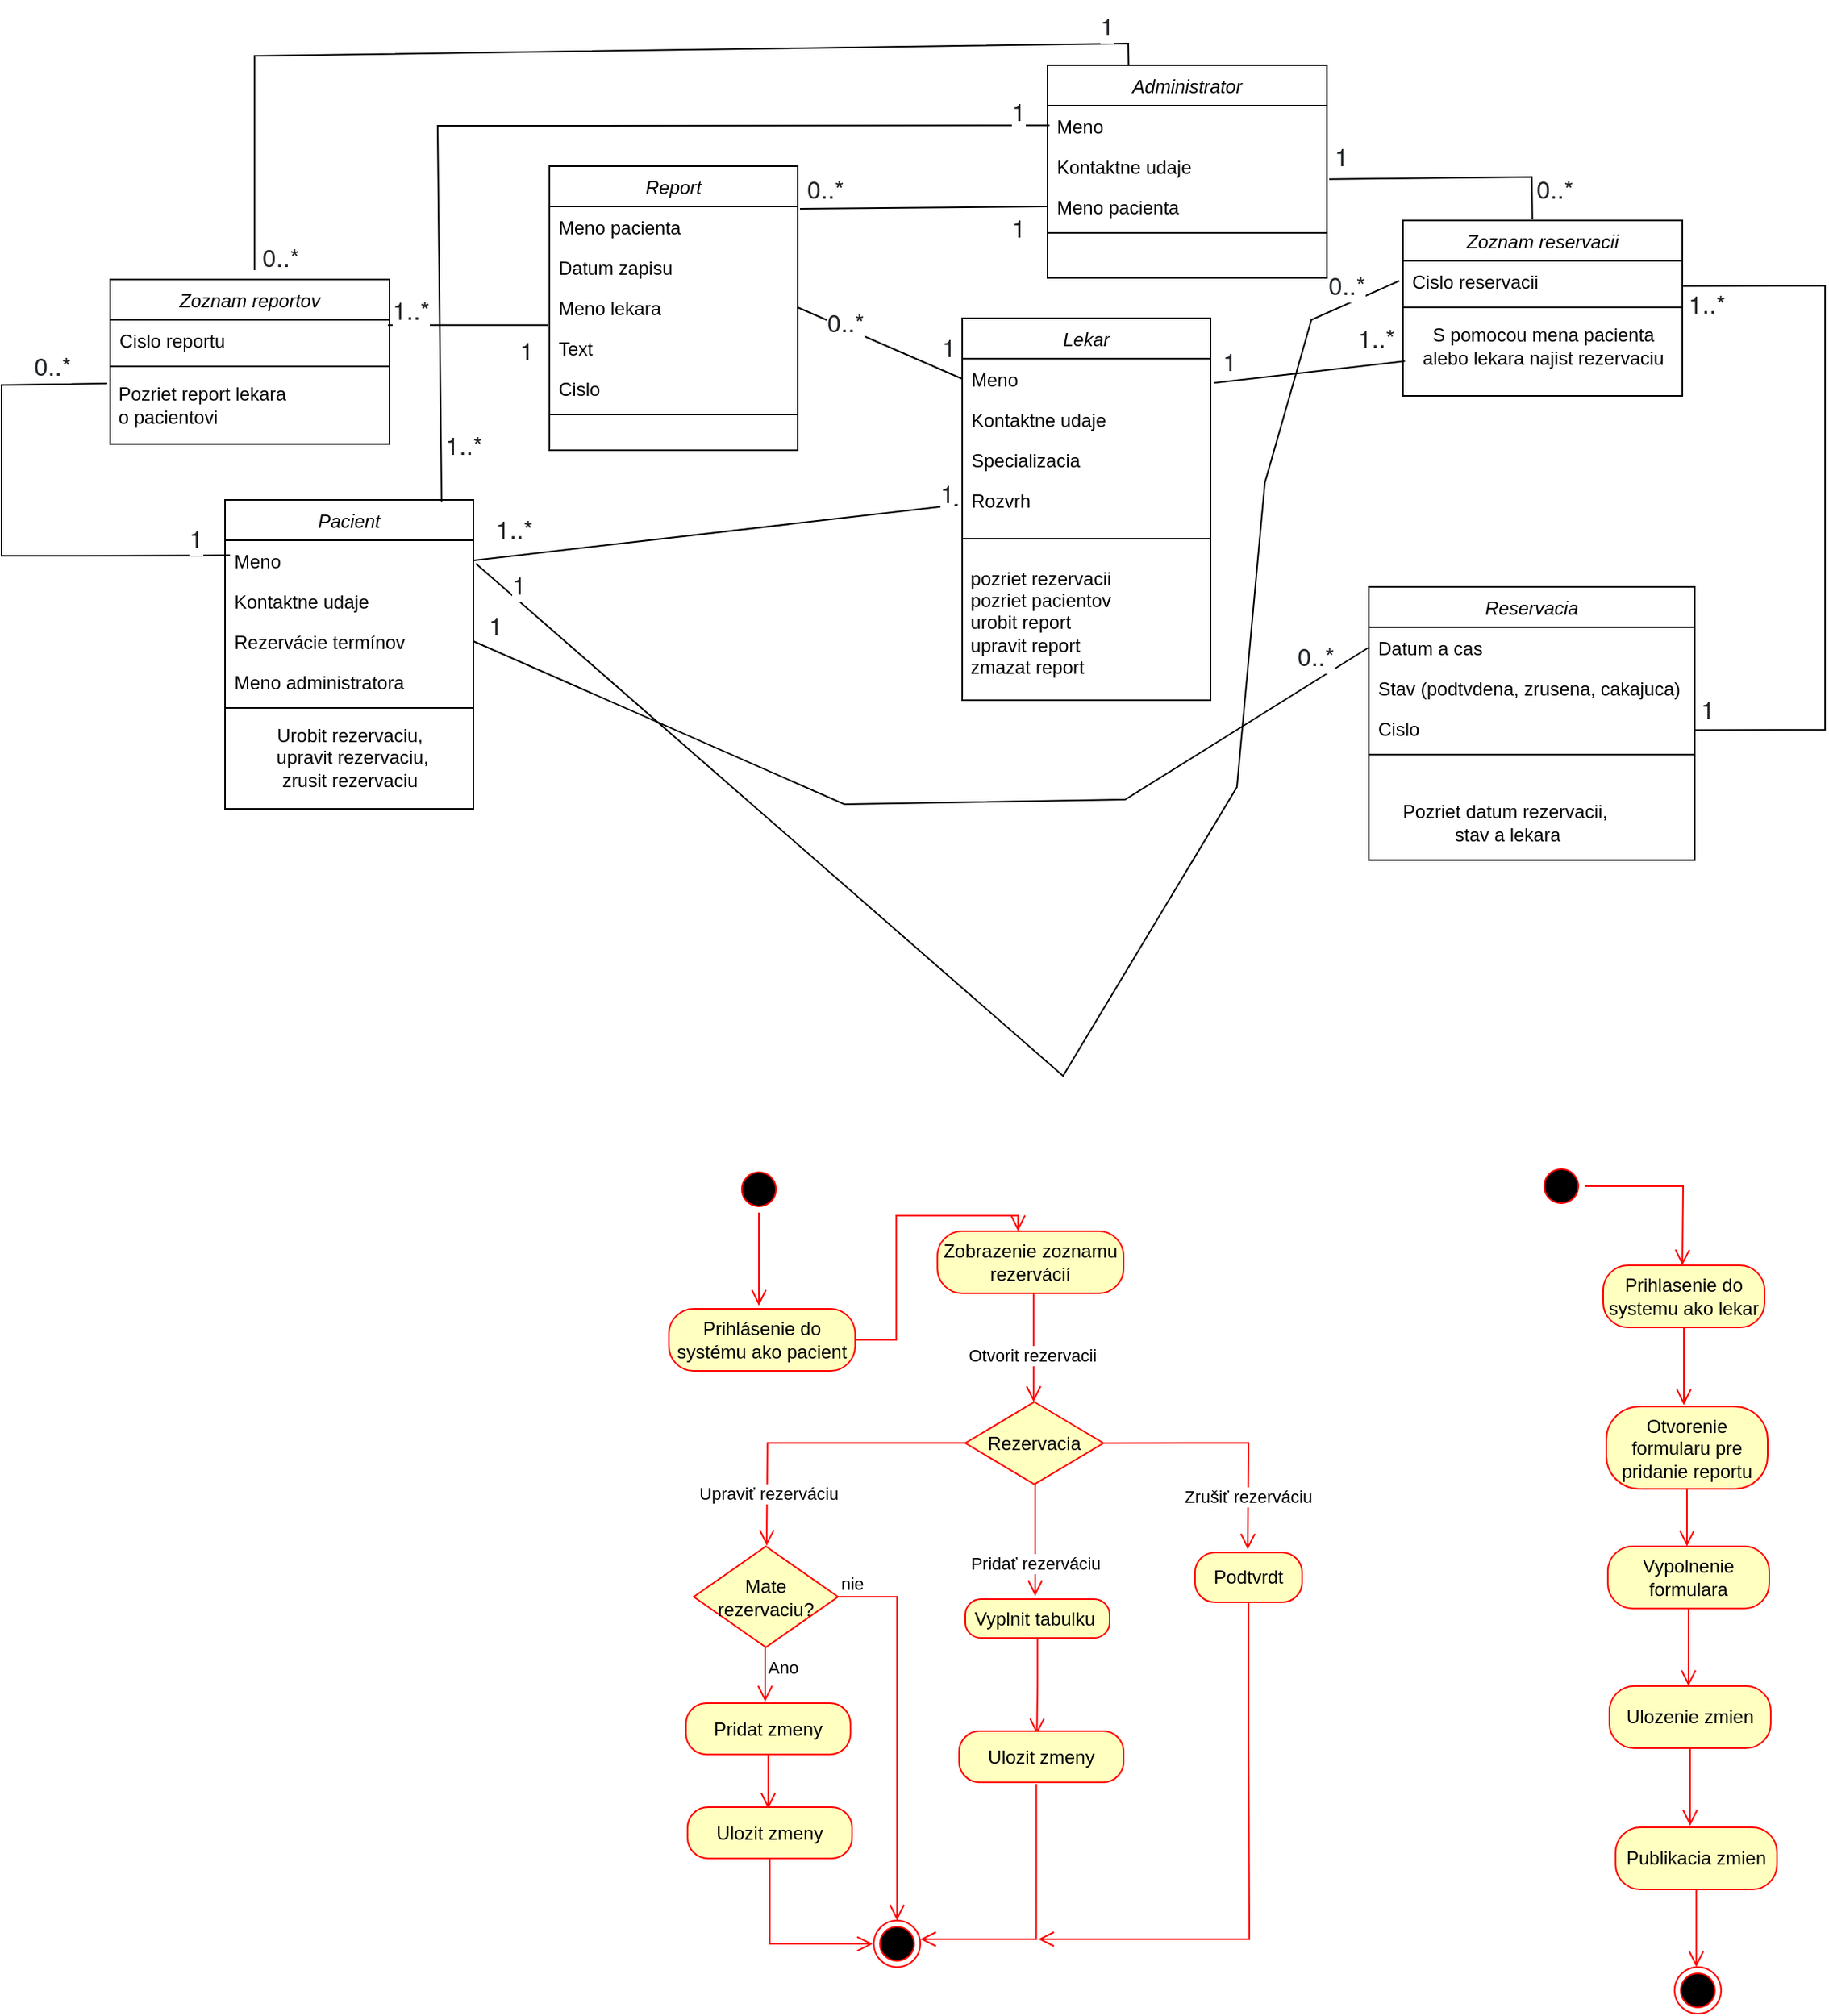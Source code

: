 <mxfile version="26.1.0">
  <diagram id="C5RBs43oDa-KdzZeNtuy" name="Page-1">
    <mxGraphModel dx="1524" dy="1364" grid="0" gridSize="10" guides="0" tooltips="1" connect="0" arrows="0" fold="1" page="0" pageScale="1" pageWidth="827" pageHeight="1169" math="0" shadow="0">
      <root>
        <mxCell id="WIyWlLk6GJQsqaUBKTNV-0" />
        <mxCell id="WIyWlLk6GJQsqaUBKTNV-1" parent="WIyWlLk6GJQsqaUBKTNV-0" />
        <mxCell id="SIPUVN5U4NCSUaF6MyJB-0" value="Pacient" style="swimlane;fontStyle=2;align=center;verticalAlign=top;childLayout=stackLayout;horizontal=1;startSize=26;horizontalStack=0;resizeParent=1;resizeLast=0;collapsible=1;marginBottom=0;rounded=0;shadow=0;strokeWidth=1;" parent="WIyWlLk6GJQsqaUBKTNV-1" vertex="1">
          <mxGeometry x="90" y="-200" width="160" height="199" as="geometry">
            <mxRectangle x="230" y="140" width="160" height="26" as="alternateBounds" />
          </mxGeometry>
        </mxCell>
        <mxCell id="SIPUVN5U4NCSUaF6MyJB-1" value="Meno" style="text;align=left;verticalAlign=top;spacingLeft=4;spacingRight=4;overflow=hidden;rotatable=0;points=[[0,0.5],[1,0.5]];portConstraint=eastwest;" parent="SIPUVN5U4NCSUaF6MyJB-0" vertex="1">
          <mxGeometry y="26" width="160" height="26" as="geometry" />
        </mxCell>
        <mxCell id="SIPUVN5U4NCSUaF6MyJB-2" value="Kontaktne udaje" style="text;align=left;verticalAlign=top;spacingLeft=4;spacingRight=4;overflow=hidden;rotatable=0;points=[[0,0.5],[1,0.5]];portConstraint=eastwest;rounded=0;shadow=0;html=0;" parent="SIPUVN5U4NCSUaF6MyJB-0" vertex="1">
          <mxGeometry y="52" width="160" height="26" as="geometry" />
        </mxCell>
        <mxCell id="SIPUVN5U4NCSUaF6MyJB-3" value="Rezervácie termínov" style="text;align=left;verticalAlign=top;spacingLeft=4;spacingRight=4;overflow=hidden;rotatable=0;points=[[0,0.5],[1,0.5]];portConstraint=eastwest;rounded=0;shadow=0;html=0;" parent="SIPUVN5U4NCSUaF6MyJB-0" vertex="1">
          <mxGeometry y="78" width="160" height="26" as="geometry" />
        </mxCell>
        <mxCell id="ebdDwNSdELi41IyHyQPE-24" value="Meno administratora" style="text;align=left;verticalAlign=top;spacingLeft=4;spacingRight=4;overflow=hidden;rotatable=0;points=[[0,0.5],[1,0.5]];portConstraint=eastwest;rounded=0;shadow=0;html=0;" vertex="1" parent="SIPUVN5U4NCSUaF6MyJB-0">
          <mxGeometry y="104" width="160" height="26" as="geometry" />
        </mxCell>
        <mxCell id="ebdDwNSdELi41IyHyQPE-96" value="" style="line;strokeWidth=1;fillColor=none;align=left;verticalAlign=middle;spacingTop=-1;spacingLeft=3;spacingRight=3;rotatable=0;labelPosition=right;points=[];portConstraint=eastwest;strokeColor=inherit;" vertex="1" parent="SIPUVN5U4NCSUaF6MyJB-0">
          <mxGeometry y="130" width="160" height="8" as="geometry" />
        </mxCell>
        <mxCell id="ebdDwNSdELi41IyHyQPE-103" value="Urobit rezervaciu,&lt;br&gt;&amp;nbsp;upravit rezervaciu, &lt;br&gt;zrusit rezervaciu" style="text;html=1;align=center;verticalAlign=middle;resizable=0;points=[];autosize=1;strokeColor=none;fillColor=none;" vertex="1" parent="SIPUVN5U4NCSUaF6MyJB-0">
          <mxGeometry y="138" width="160" height="55" as="geometry" />
        </mxCell>
        <mxCell id="SIPUVN5U4NCSUaF6MyJB-7" value="Lekar" style="swimlane;fontStyle=2;align=center;verticalAlign=top;childLayout=stackLayout;horizontal=1;startSize=26;horizontalStack=0;resizeParent=1;resizeLast=0;collapsible=1;marginBottom=0;rounded=0;shadow=0;strokeWidth=1;" parent="WIyWlLk6GJQsqaUBKTNV-1" vertex="1">
          <mxGeometry x="565" y="-317" width="160" height="246" as="geometry">
            <mxRectangle x="580" y="-100" width="160" height="26" as="alternateBounds" />
          </mxGeometry>
        </mxCell>
        <mxCell id="SIPUVN5U4NCSUaF6MyJB-8" value="Meno" style="text;align=left;verticalAlign=top;spacingLeft=4;spacingRight=4;overflow=hidden;rotatable=0;points=[[0,0.5],[1,0.5]];portConstraint=eastwest;" parent="SIPUVN5U4NCSUaF6MyJB-7" vertex="1">
          <mxGeometry y="26" width="160" height="26" as="geometry" />
        </mxCell>
        <mxCell id="SIPUVN5U4NCSUaF6MyJB-9" value="Kontaktne udaje" style="text;align=left;verticalAlign=top;spacingLeft=4;spacingRight=4;overflow=hidden;rotatable=0;points=[[0,0.5],[1,0.5]];portConstraint=eastwest;rounded=0;shadow=0;html=0;" parent="SIPUVN5U4NCSUaF6MyJB-7" vertex="1">
          <mxGeometry y="52" width="160" height="26" as="geometry" />
        </mxCell>
        <mxCell id="SIPUVN5U4NCSUaF6MyJB-10" value="Specializacia" style="text;align=left;verticalAlign=top;spacingLeft=4;spacingRight=4;overflow=hidden;rotatable=0;points=[[0,0.5],[1,0.5]];portConstraint=eastwest;rounded=0;shadow=0;html=0;" parent="SIPUVN5U4NCSUaF6MyJB-7" vertex="1">
          <mxGeometry y="78" width="160" height="26" as="geometry" />
        </mxCell>
        <mxCell id="SIPUVN5U4NCSUaF6MyJB-11" value="Rozvrh&#xa;" style="text;align=left;verticalAlign=top;spacingLeft=4;spacingRight=4;overflow=hidden;rotatable=0;points=[[0,0.5],[1,0.5]];portConstraint=eastwest;rounded=0;shadow=0;html=0;" parent="SIPUVN5U4NCSUaF6MyJB-7" vertex="1">
          <mxGeometry y="104" width="160" height="26" as="geometry" />
        </mxCell>
        <mxCell id="ebdDwNSdELi41IyHyQPE-99" value="" style="line;strokeWidth=1;fillColor=none;align=left;verticalAlign=middle;spacingTop=-1;spacingLeft=3;spacingRight=3;rotatable=0;labelPosition=right;points=[];portConstraint=eastwest;strokeColor=inherit;" vertex="1" parent="SIPUVN5U4NCSUaF6MyJB-7">
          <mxGeometry y="130" width="160" height="24" as="geometry" />
        </mxCell>
        <mxCell id="ebdDwNSdELi41IyHyQPE-104" value="&amp;nbsp;pozriet rezervacii&amp;nbsp;&lt;div&gt;&amp;nbsp;pozriet pacientov&lt;br&gt;&amp;nbsp;urobit report&lt;br&gt;&amp;nbsp;upravit report&lt;br&gt;&amp;nbsp;zmazat report&lt;/div&gt;" style="text;html=1;align=left;verticalAlign=middle;resizable=0;points=[];autosize=1;strokeColor=none;fillColor=none;" vertex="1" parent="SIPUVN5U4NCSUaF6MyJB-7">
          <mxGeometry y="154" width="160" height="84" as="geometry" />
        </mxCell>
        <mxCell id="SIPUVN5U4NCSUaF6MyJB-14" value="Administrator" style="swimlane;fontStyle=2;align=center;verticalAlign=top;childLayout=stackLayout;horizontal=1;startSize=26;horizontalStack=0;resizeParent=1;resizeLast=0;collapsible=1;marginBottom=0;rounded=0;shadow=0;strokeWidth=1;" parent="WIyWlLk6GJQsqaUBKTNV-1" vertex="1">
          <mxGeometry x="620" y="-480" width="180" height="137" as="geometry">
            <mxRectangle x="230" y="140" width="160" height="26" as="alternateBounds" />
          </mxGeometry>
        </mxCell>
        <mxCell id="SIPUVN5U4NCSUaF6MyJB-15" value="Meno" style="text;align=left;verticalAlign=top;spacingLeft=4;spacingRight=4;overflow=hidden;rotatable=0;points=[[0,0.5],[1,0.5]];portConstraint=eastwest;" parent="SIPUVN5U4NCSUaF6MyJB-14" vertex="1">
          <mxGeometry y="26" width="180" height="26" as="geometry" />
        </mxCell>
        <mxCell id="SIPUVN5U4NCSUaF6MyJB-16" value="Kontaktne udaje" style="text;align=left;verticalAlign=top;spacingLeft=4;spacingRight=4;overflow=hidden;rotatable=0;points=[[0,0.5],[1,0.5]];portConstraint=eastwest;rounded=0;shadow=0;html=0;" parent="SIPUVN5U4NCSUaF6MyJB-14" vertex="1">
          <mxGeometry y="52" width="180" height="26" as="geometry" />
        </mxCell>
        <mxCell id="SIPUVN5U4NCSUaF6MyJB-17" value="Meno pacienta" style="text;align=left;verticalAlign=top;spacingLeft=4;spacingRight=4;overflow=hidden;rotatable=0;points=[[0,0.5],[1,0.5]];portConstraint=eastwest;rounded=0;shadow=0;html=0;" parent="SIPUVN5U4NCSUaF6MyJB-14" vertex="1">
          <mxGeometry y="78" width="180" height="26" as="geometry" />
        </mxCell>
        <mxCell id="ebdDwNSdELi41IyHyQPE-100" value="" style="line;strokeWidth=1;fillColor=none;align=left;verticalAlign=middle;spacingTop=-1;spacingLeft=3;spacingRight=3;rotatable=0;labelPosition=right;points=[];portConstraint=eastwest;strokeColor=inherit;" vertex="1" parent="SIPUVN5U4NCSUaF6MyJB-14">
          <mxGeometry y="104" width="180" height="8" as="geometry" />
        </mxCell>
        <mxCell id="SIPUVN5U4NCSUaF6MyJB-19" value="Reservacia" style="swimlane;fontStyle=2;align=center;verticalAlign=top;childLayout=stackLayout;horizontal=1;startSize=26;horizontalStack=0;resizeParent=1;resizeLast=0;collapsible=1;marginBottom=0;rounded=0;shadow=0;strokeWidth=1;" parent="WIyWlLk6GJQsqaUBKTNV-1" vertex="1">
          <mxGeometry x="827" y="-144" width="210" height="176" as="geometry">
            <mxRectangle x="230" y="140" width="160" height="26" as="alternateBounds" />
          </mxGeometry>
        </mxCell>
        <mxCell id="SIPUVN5U4NCSUaF6MyJB-22" value="Datum a cas" style="text;align=left;verticalAlign=top;spacingLeft=4;spacingRight=4;overflow=hidden;rotatable=0;points=[[0,0.5],[1,0.5]];portConstraint=eastwest;rounded=0;shadow=0;html=0;" parent="SIPUVN5U4NCSUaF6MyJB-19" vertex="1">
          <mxGeometry y="26" width="210" height="26" as="geometry" />
        </mxCell>
        <mxCell id="SIPUVN5U4NCSUaF6MyJB-23" value="Stav (podtvdena, zrusena, cakajuca)" style="text;align=left;verticalAlign=top;spacingLeft=4;spacingRight=4;overflow=hidden;rotatable=0;points=[[0,0.5],[1,0.5]];portConstraint=eastwest;rounded=0;shadow=0;html=0;" parent="SIPUVN5U4NCSUaF6MyJB-19" vertex="1">
          <mxGeometry y="52" width="210" height="26" as="geometry" />
        </mxCell>
        <mxCell id="ebdDwNSdELi41IyHyQPE-10" value="Cislo" style="text;align=left;verticalAlign=top;spacingLeft=4;spacingRight=4;overflow=hidden;rotatable=0;points=[[0,0.5],[1,0.5]];portConstraint=eastwest;rounded=0;shadow=0;html=0;" vertex="1" parent="SIPUVN5U4NCSUaF6MyJB-19">
          <mxGeometry y="78" width="210" height="26" as="geometry" />
        </mxCell>
        <mxCell id="ebdDwNSdELi41IyHyQPE-102" value="" style="line;strokeWidth=1;fillColor=none;align=left;verticalAlign=middle;spacingTop=-1;spacingLeft=3;spacingRight=3;rotatable=0;labelPosition=right;points=[];portConstraint=eastwest;strokeColor=inherit;" vertex="1" parent="SIPUVN5U4NCSUaF6MyJB-19">
          <mxGeometry y="104" width="210" height="8" as="geometry" />
        </mxCell>
        <mxCell id="SIPUVN5U4NCSUaF6MyJB-28" value="Report" style="swimlane;fontStyle=2;align=center;verticalAlign=top;childLayout=stackLayout;horizontal=1;startSize=26;horizontalStack=0;resizeParent=1;resizeLast=0;collapsible=1;marginBottom=0;rounded=0;shadow=0;strokeWidth=1;" parent="WIyWlLk6GJQsqaUBKTNV-1" vertex="1">
          <mxGeometry x="299" y="-415" width="160" height="183" as="geometry">
            <mxRectangle x="230" y="140" width="160" height="26" as="alternateBounds" />
          </mxGeometry>
        </mxCell>
        <mxCell id="SIPUVN5U4NCSUaF6MyJB-29" value="Meno pacienta" style="text;align=left;verticalAlign=top;spacingLeft=4;spacingRight=4;overflow=hidden;rotatable=0;points=[[0,0.5],[1,0.5]];portConstraint=eastwest;" parent="SIPUVN5U4NCSUaF6MyJB-28" vertex="1">
          <mxGeometry y="26" width="160" height="26" as="geometry" />
        </mxCell>
        <mxCell id="SIPUVN5U4NCSUaF6MyJB-30" value="Datum zapisu" style="text;align=left;verticalAlign=top;spacingLeft=4;spacingRight=4;overflow=hidden;rotatable=0;points=[[0,0.5],[1,0.5]];portConstraint=eastwest;rounded=0;shadow=0;html=0;" parent="SIPUVN5U4NCSUaF6MyJB-28" vertex="1">
          <mxGeometry y="52" width="160" height="26" as="geometry" />
        </mxCell>
        <mxCell id="SIPUVN5U4NCSUaF6MyJB-31" value="Meno lekara" style="text;align=left;verticalAlign=top;spacingLeft=4;spacingRight=4;overflow=hidden;rotatable=0;points=[[0,0.5],[1,0.5]];portConstraint=eastwest;rounded=0;shadow=0;html=0;" parent="SIPUVN5U4NCSUaF6MyJB-28" vertex="1">
          <mxGeometry y="78" width="160" height="26" as="geometry" />
        </mxCell>
        <mxCell id="SIPUVN5U4NCSUaF6MyJB-32" value="Text" style="text;align=left;verticalAlign=top;spacingLeft=4;spacingRight=4;overflow=hidden;rotatable=0;points=[[0,0.5],[1,0.5]];portConstraint=eastwest;rounded=0;shadow=0;html=0;" parent="SIPUVN5U4NCSUaF6MyJB-28" vertex="1">
          <mxGeometry y="104" width="160" height="26" as="geometry" />
        </mxCell>
        <mxCell id="ebdDwNSdELi41IyHyQPE-15" value="Cislo" style="text;align=left;verticalAlign=top;spacingLeft=4;spacingRight=4;overflow=hidden;rotatable=0;points=[[0,0.5],[1,0.5]];portConstraint=eastwest;rounded=0;shadow=0;html=0;" vertex="1" parent="SIPUVN5U4NCSUaF6MyJB-28">
          <mxGeometry y="130" width="160" height="26" as="geometry" />
        </mxCell>
        <mxCell id="ebdDwNSdELi41IyHyQPE-98" value="" style="line;strokeWidth=1;fillColor=none;align=left;verticalAlign=middle;spacingTop=-1;spacingLeft=3;spacingRight=3;rotatable=0;labelPosition=right;points=[];portConstraint=eastwest;strokeColor=inherit;" vertex="1" parent="SIPUVN5U4NCSUaF6MyJB-28">
          <mxGeometry y="156" width="160" height="8" as="geometry" />
        </mxCell>
        <mxCell id="SIPUVN5U4NCSUaF6MyJB-38" value="" style="endArrow=none;html=1;rounded=0;exitX=0;exitY=0.5;exitDx=0;exitDy=0;entryX=1;entryY=0.5;entryDx=0;entryDy=0;" parent="WIyWlLk6GJQsqaUBKTNV-1" source="SIPUVN5U4NCSUaF6MyJB-8" target="SIPUVN5U4NCSUaF6MyJB-31" edge="1">
          <mxGeometry width="50" height="50" relative="1" as="geometry">
            <mxPoint x="690" y="-80" as="sourcePoint" />
            <mxPoint x="740" y="-130" as="targetPoint" />
          </mxGeometry>
        </mxCell>
        <mxCell id="SIPUVN5U4NCSUaF6MyJB-40" value="" style="endArrow=none;html=1;rounded=0;entryX=1.008;entryY=0.823;entryDx=0;entryDy=0;exitX=0.463;exitY=-0.008;exitDx=0;exitDy=0;exitPerimeter=0;entryPerimeter=0;" parent="WIyWlLk6GJQsqaUBKTNV-1" source="ebdDwNSdELi41IyHyQPE-6" target="SIPUVN5U4NCSUaF6MyJB-16" edge="1">
          <mxGeometry width="50" height="50" relative="1" as="geometry">
            <mxPoint x="927" y="-381" as="sourcePoint" />
            <mxPoint x="740" y="-130" as="targetPoint" />
            <Array as="points">
              <mxPoint x="932" y="-408" />
              <mxPoint x="837" y="-407" />
            </Array>
          </mxGeometry>
        </mxCell>
        <mxCell id="SIPUVN5U4NCSUaF6MyJB-45" value="" style="endArrow=none;html=1;rounded=0;exitX=-0.018;exitY=0.621;exitDx=0;exitDy=0;entryX=1;entryY=0.5;entryDx=0;entryDy=0;exitPerimeter=0;" parent="WIyWlLk6GJQsqaUBKTNV-1" source="SIPUVN5U4NCSUaF6MyJB-11" target="SIPUVN5U4NCSUaF6MyJB-1" edge="1">
          <mxGeometry width="50" height="50" relative="1" as="geometry">
            <mxPoint x="570" y="-172" as="sourcePoint" />
            <mxPoint x="670" y="-40" as="targetPoint" />
          </mxGeometry>
        </mxCell>
        <mxCell id="SIPUVN5U4NCSUaF6MyJB-48" value="" style="endArrow=none;html=1;rounded=0;exitX=1;exitY=0.5;exitDx=0;exitDy=0;entryX=0;entryY=0.5;entryDx=0;entryDy=0;" parent="WIyWlLk6GJQsqaUBKTNV-1" source="SIPUVN5U4NCSUaF6MyJB-3" target="SIPUVN5U4NCSUaF6MyJB-22" edge="1">
          <mxGeometry width="50" height="50" relative="1" as="geometry">
            <mxPoint x="620" y="-10" as="sourcePoint" />
            <mxPoint x="670" y="-60" as="targetPoint" />
            <Array as="points">
              <mxPoint x="489" y="-4" />
              <mxPoint x="670" y="-7" />
            </Array>
          </mxGeometry>
        </mxCell>
        <mxCell id="SIPUVN5U4NCSUaF6MyJB-50" value="" style="endArrow=none;html=1;rounded=0;entryX=0;entryY=0.5;entryDx=0;entryDy=0;exitX=1.009;exitY=0.056;exitDx=0;exitDy=0;exitPerimeter=0;" parent="WIyWlLk6GJQsqaUBKTNV-1" source="SIPUVN5U4NCSUaF6MyJB-29" target="SIPUVN5U4NCSUaF6MyJB-17" edge="1">
          <mxGeometry width="50" height="50" relative="1" as="geometry">
            <mxPoint x="730" y="-260" as="sourcePoint" />
            <mxPoint x="780" y="-310" as="targetPoint" />
          </mxGeometry>
        </mxCell>
        <mxCell id="SIPUVN5U4NCSUaF6MyJB-52" value="&lt;span style=&quot;color: rgb(33, 37, 41); font-family: &amp;quot;Fira Sans&amp;quot;, &amp;quot;Helvetica Neue&amp;quot;, Helvetica, Arial, sans-serif; font-size: 16px; font-style: normal; font-variant-ligatures: normal; font-variant-caps: normal; font-weight: 400; letter-spacing: normal; orphans: 2; text-align: -webkit-left; text-indent: 0px; text-transform: none; widows: 2; word-spacing: 0px; -webkit-text-stroke-width: 0px; white-space: normal; background-color: rgb(255, 255, 255); text-decoration-thickness: initial; text-decoration-style: initial; text-decoration-color: initial; display: inline !important; float: none;&quot;&gt;1&lt;/span&gt;" style="text;whiteSpace=wrap;html=1;" parent="WIyWlLk6GJQsqaUBKTNV-1" vertex="1">
          <mxGeometry x="550" y="-315" width="40" height="40" as="geometry" />
        </mxCell>
        <mxCell id="SIPUVN5U4NCSUaF6MyJB-54" value="&lt;span style=&quot;color: rgb(33, 37, 41); font-family: &amp;quot;Fira Sans&amp;quot;, &amp;quot;Helvetica Neue&amp;quot;, Helvetica, Arial, sans-serif; font-size: 16px; font-style: normal; font-variant-ligatures: normal; font-variant-caps: normal; font-weight: 400; letter-spacing: normal; orphans: 2; text-align: -webkit-left; text-indent: 0px; text-transform: none; widows: 2; word-spacing: 0px; -webkit-text-stroke-width: 0px; white-space: normal; background-color: rgb(255, 255, 255); text-decoration-thickness: initial; text-decoration-style: initial; text-decoration-color: initial; float: none; display: inline !important;&quot;&gt;0..*&lt;/span&gt;" style="text;whiteSpace=wrap;html=1;" parent="WIyWlLk6GJQsqaUBKTNV-1" vertex="1">
          <mxGeometry x="476" y="-331" width="40" height="40" as="geometry" />
        </mxCell>
        <mxCell id="SIPUVN5U4NCSUaF6MyJB-55" value="&lt;span style=&quot;color: rgb(33, 37, 41); font-family: &amp;quot;Fira Sans&amp;quot;, &amp;quot;Helvetica Neue&amp;quot;, Helvetica, Arial, sans-serif; font-size: 16px; font-style: normal; font-variant-ligatures: normal; font-variant-caps: normal; font-weight: 400; letter-spacing: normal; orphans: 2; text-align: -webkit-left; text-indent: 0px; text-transform: none; widows: 2; word-spacing: 0px; -webkit-text-stroke-width: 0px; white-space: normal; background-color: rgb(255, 255, 255); text-decoration-thickness: initial; text-decoration-style: initial; text-decoration-color: initial; float: none; display: inline !important;&quot;&gt;1&lt;/span&gt;" style="text;whiteSpace=wrap;html=1;" parent="WIyWlLk6GJQsqaUBKTNV-1" vertex="1">
          <mxGeometry x="803" y="-438" width="14" height="28" as="geometry" />
        </mxCell>
        <mxCell id="SIPUVN5U4NCSUaF6MyJB-57" value="&lt;span style=&quot;color: rgb(33, 37, 41); font-family: &amp;quot;Fira Sans&amp;quot;, &amp;quot;Helvetica Neue&amp;quot;, Helvetica, Arial, sans-serif; font-size: 16px; font-style: normal; font-variant-ligatures: normal; font-variant-caps: normal; font-weight: 400; letter-spacing: normal; orphans: 2; text-align: -webkit-left; text-indent: 0px; text-transform: none; widows: 2; word-spacing: 0px; -webkit-text-stroke-width: 0px; white-space: normal; background-color: rgb(255, 255, 255); text-decoration-thickness: initial; text-decoration-style: initial; text-decoration-color: initial; display: inline !important; float: none;&quot;&gt;1&lt;/span&gt;" style="text;whiteSpace=wrap;html=1;" parent="WIyWlLk6GJQsqaUBKTNV-1" vertex="1">
          <mxGeometry x="549" y="-221" width="40" height="40" as="geometry" />
        </mxCell>
        <mxCell id="SIPUVN5U4NCSUaF6MyJB-58" value="&lt;span style=&quot;color: rgb(33, 37, 41); font-family: &amp;quot;Fira Sans&amp;quot;, &amp;quot;Helvetica Neue&amp;quot;, Helvetica, Arial, sans-serif; font-size: 16px; text-align: -webkit-left; text-wrap: wrap;&quot;&gt;1..*&lt;/span&gt;" style="text;html=1;align=center;verticalAlign=middle;resizable=0;points=[];autosize=1;strokeColor=none;fillColor=none;" parent="WIyWlLk6GJQsqaUBKTNV-1" vertex="1">
          <mxGeometry x="255" y="-198" width="42" height="31" as="geometry" />
        </mxCell>
        <mxCell id="SIPUVN5U4NCSUaF6MyJB-59" value="&lt;span style=&quot;color: rgb(33, 37, 41); font-family: &amp;quot;Fira Sans&amp;quot;, &amp;quot;Helvetica Neue&amp;quot;, Helvetica, Arial, sans-serif; font-size: 16px; font-style: normal; font-variant-ligatures: normal; font-variant-caps: normal; font-weight: 400; letter-spacing: normal; orphans: 2; text-align: -webkit-left; text-indent: 0px; text-transform: none; widows: 2; word-spacing: 0px; -webkit-text-stroke-width: 0px; white-space: normal; background-color: rgb(255, 255, 255); text-decoration-thickness: initial; text-decoration-style: initial; text-decoration-color: initial; float: none; display: inline !important;&quot;&gt;1&lt;/span&gt;" style="text;whiteSpace=wrap;html=1;" parent="WIyWlLk6GJQsqaUBKTNV-1" vertex="1">
          <mxGeometry x="595" y="-392" width="60" height="40" as="geometry" />
        </mxCell>
        <mxCell id="SIPUVN5U4NCSUaF6MyJB-61" value="&lt;span style=&quot;color: rgb(33, 37, 41); font-family: &amp;quot;Fira Sans&amp;quot;, &amp;quot;Helvetica Neue&amp;quot;, Helvetica, Arial, sans-serif; font-size: 16px; font-style: normal; font-variant-ligatures: normal; font-variant-caps: normal; font-weight: 400; letter-spacing: normal; orphans: 2; text-align: -webkit-left; text-indent: 0px; text-transform: none; widows: 2; word-spacing: 0px; -webkit-text-stroke-width: 0px; white-space: normal; background-color: rgb(255, 255, 255); text-decoration-thickness: initial; text-decoration-style: initial; text-decoration-color: initial; float: none; display: inline !important;&quot;&gt;0..*&lt;/span&gt;" style="text;whiteSpace=wrap;html=1;" parent="WIyWlLk6GJQsqaUBKTNV-1" vertex="1">
          <mxGeometry x="463" y="-417" width="40" height="40" as="geometry" />
        </mxCell>
        <mxCell id="SIPUVN5U4NCSUaF6MyJB-63" value="&lt;span style=&quot;color: rgb(33, 37, 41); font-family: &amp;quot;Fira Sans&amp;quot;, &amp;quot;Helvetica Neue&amp;quot;, Helvetica, Arial, sans-serif; font-size: 16px; font-style: normal; font-variant-ligatures: normal; font-variant-caps: normal; font-weight: 400; letter-spacing: normal; orphans: 2; text-align: -webkit-left; text-indent: 0px; text-transform: none; widows: 2; word-spacing: 0px; -webkit-text-stroke-width: 0px; white-space: normal; background-color: rgb(255, 255, 255); text-decoration-thickness: initial; text-decoration-style: initial; text-decoration-color: initial; display: inline !important; float: none;&quot;&gt;1&lt;/span&gt;" style="text;whiteSpace=wrap;html=1;" parent="WIyWlLk6GJQsqaUBKTNV-1" vertex="1">
          <mxGeometry x="1039" y="-82" width="40" height="40" as="geometry" />
        </mxCell>
        <mxCell id="SIPUVN5U4NCSUaF6MyJB-64" value="&lt;span style=&quot;color: rgb(33, 37, 41); font-family: &amp;quot;Fira Sans&amp;quot;, &amp;quot;Helvetica Neue&amp;quot;, Helvetica, Arial, sans-serif; font-size: 16px; font-style: normal; font-variant-ligatures: normal; font-variant-caps: normal; font-weight: 400; letter-spacing: normal; orphans: 2; text-align: -webkit-left; text-indent: 0px; text-transform: none; widows: 2; word-spacing: 0px; -webkit-text-stroke-width: 0px; white-space: normal; background-color: rgb(255, 255, 255); text-decoration-thickness: initial; text-decoration-style: initial; text-decoration-color: initial; float: none; display: inline !important;&quot;&gt;1..*&lt;/span&gt;" style="text;whiteSpace=wrap;html=1;" parent="WIyWlLk6GJQsqaUBKTNV-1" vertex="1">
          <mxGeometry x="1031" y="-343" width="40" height="40" as="geometry" />
        </mxCell>
        <mxCell id="SIPUVN5U4NCSUaF6MyJB-65" value="&lt;span style=&quot;color: rgb(33, 37, 41); font-family: &amp;quot;Fira Sans&amp;quot;, &amp;quot;Helvetica Neue&amp;quot;, Helvetica, Arial, sans-serif; font-size: 16px; font-style: normal; font-variant-ligatures: normal; font-variant-caps: normal; font-weight: 400; letter-spacing: normal; orphans: 2; text-align: -webkit-left; text-indent: 0px; text-transform: none; widows: 2; word-spacing: 0px; -webkit-text-stroke-width: 0px; white-space: normal; background-color: rgb(255, 255, 255); text-decoration-thickness: initial; text-decoration-style: initial; text-decoration-color: initial; float: none; display: inline !important;&quot;&gt;1&lt;/span&gt;" style="text;whiteSpace=wrap;html=1;" parent="WIyWlLk6GJQsqaUBKTNV-1" vertex="1">
          <mxGeometry x="258" y="-136" width="40" height="40" as="geometry" />
        </mxCell>
        <mxCell id="SIPUVN5U4NCSUaF6MyJB-69" value="&lt;span style=&quot;color: rgb(33, 37, 41); font-family: &amp;quot;Fira Sans&amp;quot;, &amp;quot;Helvetica Neue&amp;quot;, Helvetica, Arial, sans-serif; font-size: 16px; font-style: normal; font-variant-ligatures: normal; font-variant-caps: normal; font-weight: 400; letter-spacing: normal; orphans: 2; text-align: -webkit-left; text-indent: 0px; text-transform: none; widows: 2; word-spacing: 0px; -webkit-text-stroke-width: 0px; white-space: normal; background-color: rgb(255, 255, 255); text-decoration-thickness: initial; text-decoration-style: initial; text-decoration-color: initial; float: none; display: inline !important;&quot;&gt;0..*&lt;/span&gt;" style="text;whiteSpace=wrap;html=1;" parent="WIyWlLk6GJQsqaUBKTNV-1" vertex="1">
          <mxGeometry x="779" y="-116" width="40" height="40" as="geometry" />
        </mxCell>
        <mxCell id="ebdDwNSdELi41IyHyQPE-0" value="" style="ellipse;html=1;shape=startState;fillColor=#000000;strokeColor=#ff0000;" vertex="1" parent="WIyWlLk6GJQsqaUBKTNV-1">
          <mxGeometry x="419" y="229" width="30" height="30" as="geometry" />
        </mxCell>
        <mxCell id="ebdDwNSdELi41IyHyQPE-1" value="" style="edgeStyle=orthogonalEdgeStyle;html=1;verticalAlign=bottom;endArrow=open;endSize=8;strokeColor=#ff0000;rounded=0;" edge="1" source="ebdDwNSdELi41IyHyQPE-0" parent="WIyWlLk6GJQsqaUBKTNV-1">
          <mxGeometry relative="1" as="geometry">
            <mxPoint x="434" y="319" as="targetPoint" />
          </mxGeometry>
        </mxCell>
        <mxCell id="ebdDwNSdELi41IyHyQPE-2" value="Prihlásenie do systému ako pacient" style="rounded=1;whiteSpace=wrap;html=1;arcSize=40;fontColor=#000000;fillColor=#ffffc0;strokeColor=#ff0000;" vertex="1" parent="WIyWlLk6GJQsqaUBKTNV-1">
          <mxGeometry x="376" y="321" width="120" height="40" as="geometry" />
        </mxCell>
        <mxCell id="ebdDwNSdELi41IyHyQPE-3" value="" style="edgeStyle=orthogonalEdgeStyle;html=1;verticalAlign=bottom;endArrow=open;endSize=8;strokeColor=#ff0000;rounded=0;entryX=0.433;entryY=0;entryDx=0;entryDy=0;entryPerimeter=0;" edge="1" source="ebdDwNSdELi41IyHyQPE-2" parent="WIyWlLk6GJQsqaUBKTNV-1" target="ebdDwNSdELi41IyHyQPE-62">
          <mxGeometry relative="1" as="geometry">
            <mxPoint x="343" y="225" as="targetPoint" />
          </mxGeometry>
        </mxCell>
        <mxCell id="ebdDwNSdELi41IyHyQPE-6" value="Zoznam reservacii" style="swimlane;fontStyle=2;align=center;verticalAlign=top;childLayout=stackLayout;horizontal=1;startSize=26;horizontalStack=0;resizeParent=1;resizeLast=0;collapsible=1;marginBottom=0;rounded=0;shadow=0;strokeWidth=1;" vertex="1" parent="WIyWlLk6GJQsqaUBKTNV-1">
          <mxGeometry x="849" y="-380" width="180" height="113" as="geometry">
            <mxRectangle x="230" y="140" width="160" height="26" as="alternateBounds" />
          </mxGeometry>
        </mxCell>
        <mxCell id="ebdDwNSdELi41IyHyQPE-8" value="Cislo reservacii" style="text;align=left;verticalAlign=top;spacingLeft=4;spacingRight=4;overflow=hidden;rotatable=0;points=[[0,0.5],[1,0.5]];portConstraint=eastwest;rounded=0;shadow=0;html=0;" vertex="1" parent="ebdDwNSdELi41IyHyQPE-6">
          <mxGeometry y="26" width="180" height="26" as="geometry" />
        </mxCell>
        <mxCell id="ebdDwNSdELi41IyHyQPE-101" value="" style="line;strokeWidth=1;fillColor=none;align=left;verticalAlign=middle;spacingTop=-1;spacingLeft=3;spacingRight=3;rotatable=0;labelPosition=right;points=[];portConstraint=eastwest;strokeColor=inherit;" vertex="1" parent="ebdDwNSdELi41IyHyQPE-6">
          <mxGeometry y="52" width="180" height="8" as="geometry" />
        </mxCell>
        <mxCell id="ebdDwNSdELi41IyHyQPE-106" value="S pomocou mena pacienta &lt;br&gt;alebo lekara najist rezervaciu" style="text;html=1;align=center;verticalAlign=middle;resizable=0;points=[];autosize=1;strokeColor=none;fillColor=none;" vertex="1" parent="ebdDwNSdELi41IyHyQPE-6">
          <mxGeometry y="60" width="180" height="41" as="geometry" />
        </mxCell>
        <mxCell id="ebdDwNSdELi41IyHyQPE-11" value="" style="endArrow=none;html=1;rounded=0;entryX=1.003;entryY=0.623;entryDx=0;entryDy=0;exitX=1.002;exitY=0.546;exitDx=0;exitDy=0;exitPerimeter=0;entryPerimeter=0;" edge="1" parent="WIyWlLk6GJQsqaUBKTNV-1" source="ebdDwNSdELi41IyHyQPE-10" target="ebdDwNSdELi41IyHyQPE-8">
          <mxGeometry width="50" height="50" relative="1" as="geometry">
            <mxPoint x="950" y="-418" as="sourcePoint" />
            <mxPoint x="810" y="-379" as="targetPoint" />
            <Array as="points">
              <mxPoint x="1121" y="-52" />
              <mxPoint x="1121" y="-338" />
            </Array>
          </mxGeometry>
        </mxCell>
        <mxCell id="ebdDwNSdELi41IyHyQPE-12" value="Zoznam reportov" style="swimlane;fontStyle=2;align=center;verticalAlign=top;childLayout=stackLayout;horizontal=1;startSize=26;horizontalStack=0;resizeParent=1;resizeLast=0;collapsible=1;marginBottom=0;rounded=0;shadow=0;strokeWidth=1;" vertex="1" parent="WIyWlLk6GJQsqaUBKTNV-1">
          <mxGeometry x="16" y="-342" width="180" height="106" as="geometry">
            <mxRectangle x="230" y="140" width="160" height="26" as="alternateBounds" />
          </mxGeometry>
        </mxCell>
        <mxCell id="ebdDwNSdELi41IyHyQPE-14" value="Cislo reportu" style="text;align=left;verticalAlign=top;spacingLeft=4;spacingRight=4;overflow=hidden;rotatable=0;points=[[0,0.5],[1,0.5]];portConstraint=eastwest;rounded=0;shadow=0;html=0;" vertex="1" parent="ebdDwNSdELi41IyHyQPE-12">
          <mxGeometry y="26" width="180" height="26" as="geometry" />
        </mxCell>
        <mxCell id="ebdDwNSdELi41IyHyQPE-95" value="" style="line;strokeWidth=1;fillColor=none;align=left;verticalAlign=middle;spacingTop=-1;spacingLeft=3;spacingRight=3;rotatable=0;labelPosition=right;points=[];portConstraint=eastwest;strokeColor=inherit;" vertex="1" parent="ebdDwNSdELi41IyHyQPE-12">
          <mxGeometry y="52" width="180" height="8" as="geometry" />
        </mxCell>
        <mxCell id="ebdDwNSdELi41IyHyQPE-116" value="&amp;nbsp;Pozriet report lekara&lt;div&gt;&amp;nbsp;o pacientovi&lt;/div&gt;" style="text;html=1;align=left;verticalAlign=middle;resizable=0;points=[];autosize=1;strokeColor=none;fillColor=none;" vertex="1" parent="ebdDwNSdELi41IyHyQPE-12">
          <mxGeometry y="60" width="180" height="41" as="geometry" />
        </mxCell>
        <mxCell id="ebdDwNSdELi41IyHyQPE-16" value="" style="endArrow=none;html=1;rounded=0;entryX=0.994;entryY=0.131;entryDx=0;entryDy=0;exitX=-0.006;exitY=-0.062;exitDx=0;exitDy=0;entryPerimeter=0;exitPerimeter=0;" edge="1" parent="WIyWlLk6GJQsqaUBKTNV-1" source="SIPUVN5U4NCSUaF6MyJB-32" target="ebdDwNSdELi41IyHyQPE-14">
          <mxGeometry width="50" height="50" relative="1" as="geometry">
            <mxPoint x="317" y="-319" as="sourcePoint" />
            <mxPoint x="260" y="-73" as="targetPoint" />
          </mxGeometry>
        </mxCell>
        <mxCell id="ebdDwNSdELi41IyHyQPE-17" value="" style="endArrow=none;html=1;rounded=0;entryX=0.29;entryY=0.001;entryDx=0;entryDy=0;entryPerimeter=0;" edge="1" parent="WIyWlLk6GJQsqaUBKTNV-1" target="SIPUVN5U4NCSUaF6MyJB-14">
          <mxGeometry width="50" height="50" relative="1" as="geometry">
            <mxPoint x="109" y="-348" as="sourcePoint" />
            <mxPoint x="677" y="-493" as="targetPoint" />
            <Array as="points">
              <mxPoint x="109" y="-486" />
              <mxPoint x="672" y="-494" />
            </Array>
          </mxGeometry>
        </mxCell>
        <mxCell id="ebdDwNSdELi41IyHyQPE-18" value="&lt;span style=&quot;color: rgb(33, 37, 41); font-family: &amp;quot;Fira Sans&amp;quot;, &amp;quot;Helvetica Neue&amp;quot;, Helvetica, Arial, sans-serif; font-size: 16px; font-style: normal; font-variant-ligatures: normal; font-variant-caps: normal; font-weight: 400; letter-spacing: normal; orphans: 2; text-align: -webkit-left; text-indent: 0px; text-transform: none; widows: 2; word-spacing: 0px; -webkit-text-stroke-width: 0px; white-space: normal; background-color: rgb(255, 255, 255); text-decoration-thickness: initial; text-decoration-style: initial; text-decoration-color: initial; float: none; display: inline !important;&quot;&gt;1&lt;/span&gt;" style="text;whiteSpace=wrap;html=1;" vertex="1" parent="WIyWlLk6GJQsqaUBKTNV-1">
          <mxGeometry x="652" y="-522" width="18" height="32" as="geometry" />
        </mxCell>
        <mxCell id="ebdDwNSdELi41IyHyQPE-19" value="&lt;span style=&quot;color: rgb(33, 37, 41); font-family: &amp;quot;Fira Sans&amp;quot;, &amp;quot;Helvetica Neue&amp;quot;, Helvetica, Arial, sans-serif; font-size: 16px; font-style: normal; font-variant-ligatures: normal; font-variant-caps: normal; font-weight: 400; letter-spacing: normal; orphans: 2; text-align: -webkit-left; text-indent: 0px; text-transform: none; widows: 2; word-spacing: 0px; -webkit-text-stroke-width: 0px; white-space: normal; background-color: rgb(255, 255, 255); text-decoration-thickness: initial; text-decoration-style: initial; text-decoration-color: initial; float: none; display: inline !important;&quot;&gt;1..*&lt;/span&gt;" style="text;whiteSpace=wrap;html=1;" vertex="1" parent="WIyWlLk6GJQsqaUBKTNV-1">
          <mxGeometry x="196" y="-339" width="40" height="40" as="geometry" />
        </mxCell>
        <mxCell id="ebdDwNSdELi41IyHyQPE-20" value="&lt;span style=&quot;color: rgb(33, 37, 41); font-family: &amp;quot;Fira Sans&amp;quot;, &amp;quot;Helvetica Neue&amp;quot;, Helvetica, Arial, sans-serif; font-size: 16px; font-style: normal; font-variant-ligatures: normal; font-variant-caps: normal; font-weight: 400; letter-spacing: normal; orphans: 2; text-align: -webkit-left; text-indent: 0px; text-transform: none; widows: 2; word-spacing: 0px; -webkit-text-stroke-width: 0px; white-space: normal; background-color: rgb(255, 255, 255); text-decoration-thickness: initial; text-decoration-style: initial; text-decoration-color: initial; display: inline !important; float: none;&quot;&gt;1&lt;/span&gt;" style="text;whiteSpace=wrap;html=1;" vertex="1" parent="WIyWlLk6GJQsqaUBKTNV-1">
          <mxGeometry x="278" y="-313" width="26" height="27" as="geometry" />
        </mxCell>
        <mxCell id="ebdDwNSdELi41IyHyQPE-23" value="&lt;span style=&quot;color: rgb(33, 37, 41); font-family: &amp;quot;Fira Sans&amp;quot;, &amp;quot;Helvetica Neue&amp;quot;, Helvetica, Arial, sans-serif; font-size: 16px; font-style: normal; font-variant-ligatures: normal; font-variant-caps: normal; font-weight: 400; letter-spacing: normal; orphans: 2; text-align: -webkit-left; text-indent: 0px; text-transform: none; widows: 2; word-spacing: 0px; -webkit-text-stroke-width: 0px; white-space: normal; background-color: rgb(255, 255, 255); text-decoration-thickness: initial; text-decoration-style: initial; text-decoration-color: initial; float: none; display: inline !important;&quot;&gt;0..*&lt;/span&gt;" style="text;whiteSpace=wrap;html=1;" vertex="1" parent="WIyWlLk6GJQsqaUBKTNV-1">
          <mxGeometry x="112" y="-373" width="30" height="34" as="geometry" />
        </mxCell>
        <mxCell id="ebdDwNSdELi41IyHyQPE-25" value="" style="endArrow=none;html=1;rounded=0;exitX=0.007;exitY=0.492;exitDx=0;exitDy=0;entryX=0.872;entryY=0.005;entryDx=0;entryDy=0;entryPerimeter=0;exitPerimeter=0;" edge="1" parent="WIyWlLk6GJQsqaUBKTNV-1" source="SIPUVN5U4NCSUaF6MyJB-15" target="SIPUVN5U4NCSUaF6MyJB-0">
          <mxGeometry width="50" height="50" relative="1" as="geometry">
            <mxPoint x="580" y="-266" as="sourcePoint" />
            <mxPoint x="477" y="-293" as="targetPoint" />
            <Array as="points">
              <mxPoint x="227" y="-441" />
            </Array>
          </mxGeometry>
        </mxCell>
        <mxCell id="ebdDwNSdELi41IyHyQPE-27" value="&lt;span style=&quot;color: rgb(33, 37, 41); font-family: &amp;quot;Fira Sans&amp;quot;, &amp;quot;Helvetica Neue&amp;quot;, Helvetica, Arial, sans-serif; font-size: 16px; font-style: normal; font-variant-ligatures: normal; font-variant-caps: normal; font-weight: 400; letter-spacing: normal; orphans: 2; text-align: -webkit-left; text-indent: 0px; text-transform: none; widows: 2; word-spacing: 0px; -webkit-text-stroke-width: 0px; white-space: normal; background-color: rgb(255, 255, 255); text-decoration-thickness: initial; text-decoration-style: initial; text-decoration-color: initial; display: inline !important; float: none;&quot;&gt;1&lt;/span&gt;" style="text;whiteSpace=wrap;html=1;" vertex="1" parent="WIyWlLk6GJQsqaUBKTNV-1">
          <mxGeometry x="595" y="-467" width="40" height="40" as="geometry" />
        </mxCell>
        <mxCell id="ebdDwNSdELi41IyHyQPE-28" value="&lt;span style=&quot;color: rgb(33, 37, 41); font-family: &amp;quot;Fira Sans&amp;quot;, &amp;quot;Helvetica Neue&amp;quot;, Helvetica, Arial, sans-serif; font-size: 16px; font-style: normal; font-variant-ligatures: normal; font-variant-caps: normal; font-weight: 400; letter-spacing: normal; orphans: 2; text-align: -webkit-left; text-indent: 0px; text-transform: none; widows: 2; word-spacing: 0px; -webkit-text-stroke-width: 0px; white-space: normal; background-color: rgb(255, 255, 255); text-decoration-thickness: initial; text-decoration-style: initial; text-decoration-color: initial; float: none; display: inline !important;&quot;&gt;1..*&lt;/span&gt;" style="text;whiteSpace=wrap;html=1;" vertex="1" parent="WIyWlLk6GJQsqaUBKTNV-1">
          <mxGeometry x="230" y="-252" width="40" height="40" as="geometry" />
        </mxCell>
        <mxCell id="ebdDwNSdELi41IyHyQPE-38" value="" style="edgeStyle=orthogonalEdgeStyle;html=1;verticalAlign=bottom;endArrow=open;endSize=8;strokeColor=#ff0000;rounded=0;" edge="1" parent="WIyWlLk6GJQsqaUBKTNV-1">
          <mxGeometry relative="1" as="geometry">
            <mxPoint x="611" y="381" as="targetPoint" />
            <mxPoint x="610" y="278" as="sourcePoint" />
            <Array as="points">
              <mxPoint x="610" y="279" />
              <mxPoint x="610" y="307" />
              <mxPoint x="611" y="307" />
            </Array>
          </mxGeometry>
        </mxCell>
        <mxCell id="ebdDwNSdELi41IyHyQPE-39" value="Otvorit rezervacii" style="edgeLabel;html=1;align=center;verticalAlign=middle;resizable=0;points=[];" vertex="1" connectable="0" parent="ebdDwNSdELi41IyHyQPE-38">
          <mxGeometry x="-0.597" relative="1" as="geometry">
            <mxPoint y="52" as="offset" />
          </mxGeometry>
        </mxCell>
        <mxCell id="ebdDwNSdELi41IyHyQPE-50" value="Rezervacia" style="rhombus;whiteSpace=wrap;html=1;fontColor=#000000;fillColor=#ffffc0;strokeColor=#ff0000;" vertex="1" parent="WIyWlLk6GJQsqaUBKTNV-1">
          <mxGeometry x="567" y="381" width="89" height="53" as="geometry" />
        </mxCell>
        <mxCell id="ebdDwNSdELi41IyHyQPE-53" value="" style="edgeStyle=orthogonalEdgeStyle;html=1;verticalAlign=bottom;endArrow=open;endSize=8;strokeColor=#ff0000;rounded=0;" edge="1" parent="WIyWlLk6GJQsqaUBKTNV-1">
          <mxGeometry relative="1" as="geometry">
            <mxPoint x="612" y="506" as="targetPoint" />
            <mxPoint x="612" y="433" as="sourcePoint" />
          </mxGeometry>
        </mxCell>
        <mxCell id="ebdDwNSdELi41IyHyQPE-54" value="Pridať rezerváciu" style="edgeLabel;html=1;align=center;verticalAlign=middle;resizable=0;points=[];" vertex="1" connectable="0" parent="ebdDwNSdELi41IyHyQPE-53">
          <mxGeometry x="0.409" relative="1" as="geometry">
            <mxPoint as="offset" />
          </mxGeometry>
        </mxCell>
        <mxCell id="ebdDwNSdELi41IyHyQPE-58" value="" style="edgeStyle=orthogonalEdgeStyle;html=1;verticalAlign=bottom;endArrow=open;endSize=8;strokeColor=#ff0000;rounded=0;exitX=0.004;exitY=0.498;exitDx=0;exitDy=0;exitPerimeter=0;" edge="1" parent="WIyWlLk6GJQsqaUBKTNV-1" source="ebdDwNSdELi41IyHyQPE-50">
          <mxGeometry relative="1" as="geometry">
            <mxPoint x="439" y="473.67" as="targetPoint" />
            <mxPoint x="483.026" y="408.004" as="sourcePoint" />
          </mxGeometry>
        </mxCell>
        <mxCell id="ebdDwNSdELi41IyHyQPE-61" value="Upraviť rezerváciu" style="edgeLabel;html=1;align=center;verticalAlign=middle;resizable=0;points=[];" vertex="1" connectable="0" parent="ebdDwNSdELi41IyHyQPE-58">
          <mxGeometry x="0.652" relative="1" as="geometry">
            <mxPoint as="offset" />
          </mxGeometry>
        </mxCell>
        <mxCell id="ebdDwNSdELi41IyHyQPE-62" value="Zobrazenie zoznamu rezervácií" style="rounded=1;whiteSpace=wrap;html=1;arcSize=40;fontColor=#000000;fillColor=#ffffc0;strokeColor=#ff0000;" vertex="1" parent="WIyWlLk6GJQsqaUBKTNV-1">
          <mxGeometry x="549" y="271" width="120" height="40" as="geometry" />
        </mxCell>
        <mxCell id="ebdDwNSdELi41IyHyQPE-63" value="" style="edgeStyle=orthogonalEdgeStyle;html=1;verticalAlign=bottom;endArrow=open;endSize=8;strokeColor=#ff0000;rounded=0;exitX=0.988;exitY=0.499;exitDx=0;exitDy=0;exitPerimeter=0;" edge="1" parent="WIyWlLk6GJQsqaUBKTNV-1" source="ebdDwNSdELi41IyHyQPE-50">
          <mxGeometry relative="1" as="geometry">
            <mxPoint x="749" y="476" as="targetPoint" />
            <mxPoint x="747" y="346" as="sourcePoint" />
          </mxGeometry>
        </mxCell>
        <mxCell id="ebdDwNSdELi41IyHyQPE-64" value="Zrušiť rezerváciu" style="edgeLabel;html=1;align=center;verticalAlign=middle;resizable=0;points=[];" vertex="1" connectable="0" parent="ebdDwNSdELi41IyHyQPE-63">
          <mxGeometry x="0.577" y="-1" relative="1" as="geometry">
            <mxPoint as="offset" />
          </mxGeometry>
        </mxCell>
        <mxCell id="ebdDwNSdELi41IyHyQPE-65" value="Mate rezervaciu?" style="rhombus;whiteSpace=wrap;html=1;fontColor=#000000;fillColor=#ffffc0;strokeColor=#ff0000;" vertex="1" parent="WIyWlLk6GJQsqaUBKTNV-1">
          <mxGeometry x="392" y="474" width="93" height="65" as="geometry" />
        </mxCell>
        <mxCell id="ebdDwNSdELi41IyHyQPE-66" value="nie" style="edgeStyle=orthogonalEdgeStyle;html=1;align=left;verticalAlign=bottom;endArrow=open;endSize=8;strokeColor=#ff0000;rounded=0;" edge="1" source="ebdDwNSdELi41IyHyQPE-65" parent="WIyWlLk6GJQsqaUBKTNV-1" target="ebdDwNSdELi41IyHyQPE-78">
          <mxGeometry x="-1" relative="1" as="geometry">
            <mxPoint x="495" y="552" as="targetPoint" />
          </mxGeometry>
        </mxCell>
        <mxCell id="ebdDwNSdELi41IyHyQPE-67" value="Ano" style="edgeStyle=orthogonalEdgeStyle;html=1;align=left;verticalAlign=top;endArrow=open;endSize=8;strokeColor=#ff0000;rounded=0;" edge="1" source="ebdDwNSdELi41IyHyQPE-65" parent="WIyWlLk6GJQsqaUBKTNV-1">
          <mxGeometry x="-1" relative="1" as="geometry">
            <mxPoint x="438" y="574" as="targetPoint" />
          </mxGeometry>
        </mxCell>
        <mxCell id="ebdDwNSdELi41IyHyQPE-68" value="Pridat zmeny" style="rounded=1;whiteSpace=wrap;html=1;arcSize=40;fontColor=#000000;fillColor=#ffffc0;strokeColor=#ff0000;" vertex="1" parent="WIyWlLk6GJQsqaUBKTNV-1">
          <mxGeometry x="387" y="575" width="106" height="33" as="geometry" />
        </mxCell>
        <mxCell id="ebdDwNSdELi41IyHyQPE-69" value="" style="edgeStyle=orthogonalEdgeStyle;html=1;verticalAlign=bottom;endArrow=open;endSize=8;strokeColor=#ff0000;rounded=0;" edge="1" source="ebdDwNSdELi41IyHyQPE-68" parent="WIyWlLk6GJQsqaUBKTNV-1">
          <mxGeometry relative="1" as="geometry">
            <mxPoint x="440" y="643" as="targetPoint" />
          </mxGeometry>
        </mxCell>
        <mxCell id="ebdDwNSdELi41IyHyQPE-72" value="Ulozit zmeny" style="rounded=1;whiteSpace=wrap;html=1;arcSize=40;fontColor=#000000;fillColor=#ffffc0;strokeColor=#ff0000;" vertex="1" parent="WIyWlLk6GJQsqaUBKTNV-1">
          <mxGeometry x="388" y="642" width="106" height="33" as="geometry" />
        </mxCell>
        <mxCell id="ebdDwNSdELi41IyHyQPE-73" value="" style="edgeStyle=orthogonalEdgeStyle;html=1;verticalAlign=bottom;endArrow=open;endSize=8;strokeColor=#ff0000;rounded=0;entryX=-0.019;entryY=0.667;entryDx=0;entryDy=0;entryPerimeter=0;" edge="1" parent="WIyWlLk6GJQsqaUBKTNV-1" source="ebdDwNSdELi41IyHyQPE-72">
          <mxGeometry relative="1" as="geometry">
            <mxPoint x="507.43" y="730.01" as="targetPoint" />
            <mxPoint x="441" y="692" as="sourcePoint" />
            <Array as="points">
              <mxPoint x="441" y="730" />
            </Array>
          </mxGeometry>
        </mxCell>
        <mxCell id="ebdDwNSdELi41IyHyQPE-74" value="Podtvrdt" style="rounded=1;whiteSpace=wrap;html=1;arcSize=40;fontColor=#000000;fillColor=#ffffc0;strokeColor=#ff0000;" vertex="1" parent="WIyWlLk6GJQsqaUBKTNV-1">
          <mxGeometry x="715" y="478" width="69" height="32" as="geometry" />
        </mxCell>
        <mxCell id="ebdDwNSdELi41IyHyQPE-75" value="" style="edgeStyle=orthogonalEdgeStyle;html=1;verticalAlign=bottom;endArrow=open;endSize=8;strokeColor=#ff0000;rounded=0;" edge="1" source="ebdDwNSdELi41IyHyQPE-74" parent="WIyWlLk6GJQsqaUBKTNV-1">
          <mxGeometry relative="1" as="geometry">
            <mxPoint x="614" y="727" as="targetPoint" />
            <Array as="points">
              <mxPoint x="749" y="600" />
              <mxPoint x="750" y="600" />
              <mxPoint x="750" y="727" />
            </Array>
          </mxGeometry>
        </mxCell>
        <mxCell id="ebdDwNSdELi41IyHyQPE-76" value="Vyplnit tabulku&amp;nbsp;" style="rounded=1;whiteSpace=wrap;html=1;arcSize=40;fontColor=#000000;fillColor=#ffffc0;strokeColor=#ff0000;" vertex="1" parent="WIyWlLk6GJQsqaUBKTNV-1">
          <mxGeometry x="567" y="508" width="93" height="25" as="geometry" />
        </mxCell>
        <mxCell id="ebdDwNSdELi41IyHyQPE-77" value="" style="edgeStyle=orthogonalEdgeStyle;html=1;verticalAlign=bottom;endArrow=open;endSize=8;strokeColor=#ff0000;rounded=0;entryX=0.473;entryY=0.061;entryDx=0;entryDy=0;entryPerimeter=0;" edge="1" source="ebdDwNSdELi41IyHyQPE-76" parent="WIyWlLk6GJQsqaUBKTNV-1" target="ebdDwNSdELi41IyHyQPE-79">
          <mxGeometry relative="1" as="geometry">
            <mxPoint x="614" y="580" as="targetPoint" />
          </mxGeometry>
        </mxCell>
        <mxCell id="ebdDwNSdELi41IyHyQPE-78" value="" style="ellipse;html=1;shape=endState;fillColor=#000000;strokeColor=#ff0000;" vertex="1" parent="WIyWlLk6GJQsqaUBKTNV-1">
          <mxGeometry x="508" y="715" width="30" height="30" as="geometry" />
        </mxCell>
        <mxCell id="ebdDwNSdELi41IyHyQPE-79" value="Ulozit zmeny" style="rounded=1;whiteSpace=wrap;html=1;arcSize=40;fontColor=#000000;fillColor=#ffffc0;strokeColor=#ff0000;" vertex="1" parent="WIyWlLk6GJQsqaUBKTNV-1">
          <mxGeometry x="563" y="593" width="106" height="33" as="geometry" />
        </mxCell>
        <mxCell id="ebdDwNSdELi41IyHyQPE-80" value="" style="edgeStyle=orthogonalEdgeStyle;html=1;verticalAlign=bottom;endArrow=open;endSize=8;strokeColor=#ff0000;rounded=0;" edge="1" parent="WIyWlLk6GJQsqaUBKTNV-1">
          <mxGeometry relative="1" as="geometry">
            <mxPoint x="538" y="727" as="targetPoint" />
            <mxPoint x="612.72" y="627.0" as="sourcePoint" />
            <Array as="points">
              <mxPoint x="612.72" y="727" />
            </Array>
          </mxGeometry>
        </mxCell>
        <mxCell id="ebdDwNSdELi41IyHyQPE-81" value="" style="ellipse;html=1;shape=startState;fillColor=#000000;strokeColor=#ff0000;" vertex="1" parent="WIyWlLk6GJQsqaUBKTNV-1">
          <mxGeometry x="936" y="227" width="30" height="30" as="geometry" />
        </mxCell>
        <mxCell id="ebdDwNSdELi41IyHyQPE-82" value="" style="edgeStyle=orthogonalEdgeStyle;html=1;verticalAlign=bottom;endArrow=open;endSize=8;strokeColor=#ff0000;rounded=0;" edge="1" source="ebdDwNSdELi41IyHyQPE-81" parent="WIyWlLk6GJQsqaUBKTNV-1">
          <mxGeometry relative="1" as="geometry">
            <mxPoint x="1029" y="293" as="targetPoint" />
          </mxGeometry>
        </mxCell>
        <mxCell id="ebdDwNSdELi41IyHyQPE-83" value="Prihlasenie do systemu ako lekar" style="rounded=1;whiteSpace=wrap;html=1;arcSize=40;fontColor=#000000;fillColor=#ffffc0;strokeColor=#ff0000;" vertex="1" parent="WIyWlLk6GJQsqaUBKTNV-1">
          <mxGeometry x="978" y="293" width="104" height="40" as="geometry" />
        </mxCell>
        <mxCell id="ebdDwNSdELi41IyHyQPE-84" value="" style="edgeStyle=orthogonalEdgeStyle;html=1;verticalAlign=bottom;endArrow=open;endSize=8;strokeColor=#ff0000;rounded=0;" edge="1" source="ebdDwNSdELi41IyHyQPE-83" parent="WIyWlLk6GJQsqaUBKTNV-1">
          <mxGeometry relative="1" as="geometry">
            <mxPoint x="1030" y="383" as="targetPoint" />
          </mxGeometry>
        </mxCell>
        <mxCell id="ebdDwNSdELi41IyHyQPE-85" value="Otvorenie formularu pre pridanie reportu" style="rounded=1;whiteSpace=wrap;html=1;arcSize=40;fontColor=#000000;fillColor=#ffffc0;strokeColor=#ff0000;" vertex="1" parent="WIyWlLk6GJQsqaUBKTNV-1">
          <mxGeometry x="980" y="384" width="104" height="53" as="geometry" />
        </mxCell>
        <mxCell id="ebdDwNSdELi41IyHyQPE-86" value="" style="edgeStyle=orthogonalEdgeStyle;html=1;verticalAlign=bottom;endArrow=open;endSize=8;strokeColor=#ff0000;rounded=0;" edge="1" parent="WIyWlLk6GJQsqaUBKTNV-1" source="ebdDwNSdELi41IyHyQPE-85">
          <mxGeometry relative="1" as="geometry">
            <mxPoint x="1032" y="474" as="targetPoint" />
          </mxGeometry>
        </mxCell>
        <mxCell id="ebdDwNSdELi41IyHyQPE-87" value="Vypolnenie formulara" style="rounded=1;whiteSpace=wrap;html=1;arcSize=40;fontColor=#000000;fillColor=#ffffc0;strokeColor=#ff0000;" vertex="1" parent="WIyWlLk6GJQsqaUBKTNV-1">
          <mxGeometry x="981" y="474" width="104" height="40" as="geometry" />
        </mxCell>
        <mxCell id="ebdDwNSdELi41IyHyQPE-88" value="" style="edgeStyle=orthogonalEdgeStyle;html=1;verticalAlign=bottom;endArrow=open;endSize=8;strokeColor=#ff0000;rounded=0;" edge="1" parent="WIyWlLk6GJQsqaUBKTNV-1" source="ebdDwNSdELi41IyHyQPE-87">
          <mxGeometry relative="1" as="geometry">
            <mxPoint x="1033" y="564" as="targetPoint" />
          </mxGeometry>
        </mxCell>
        <mxCell id="ebdDwNSdELi41IyHyQPE-89" value="Ulozenie zmien" style="rounded=1;whiteSpace=wrap;html=1;arcSize=40;fontColor=#000000;fillColor=#ffffc0;strokeColor=#ff0000;" vertex="1" parent="WIyWlLk6GJQsqaUBKTNV-1">
          <mxGeometry x="982" y="564" width="104" height="40" as="geometry" />
        </mxCell>
        <mxCell id="ebdDwNSdELi41IyHyQPE-90" value="" style="edgeStyle=orthogonalEdgeStyle;html=1;verticalAlign=bottom;endArrow=open;endSize=8;strokeColor=#ff0000;rounded=0;" edge="1" parent="WIyWlLk6GJQsqaUBKTNV-1" source="ebdDwNSdELi41IyHyQPE-89">
          <mxGeometry relative="1" as="geometry">
            <mxPoint x="1034" y="654" as="targetPoint" />
          </mxGeometry>
        </mxCell>
        <mxCell id="ebdDwNSdELi41IyHyQPE-91" value="Publikacia zmien" style="rounded=1;whiteSpace=wrap;html=1;arcSize=40;fontColor=#000000;fillColor=#ffffc0;strokeColor=#ff0000;" vertex="1" parent="WIyWlLk6GJQsqaUBKTNV-1">
          <mxGeometry x="986" y="655" width="104" height="40" as="geometry" />
        </mxCell>
        <mxCell id="ebdDwNSdELi41IyHyQPE-92" value="" style="edgeStyle=orthogonalEdgeStyle;html=1;verticalAlign=bottom;endArrow=open;endSize=8;strokeColor=#ff0000;rounded=0;" edge="1" parent="WIyWlLk6GJQsqaUBKTNV-1" source="ebdDwNSdELi41IyHyQPE-91">
          <mxGeometry relative="1" as="geometry">
            <mxPoint x="1038" y="745" as="targetPoint" />
          </mxGeometry>
        </mxCell>
        <mxCell id="ebdDwNSdELi41IyHyQPE-93" value="" style="ellipse;html=1;shape=endState;fillColor=#000000;strokeColor=#ff0000;" vertex="1" parent="WIyWlLk6GJQsqaUBKTNV-1">
          <mxGeometry x="1024" y="745" width="30" height="30" as="geometry" />
        </mxCell>
        <mxCell id="ebdDwNSdELi41IyHyQPE-105" value="Pozriet datum rezervacii,&amp;nbsp;&lt;br&gt;stav a lekara" style="text;html=1;align=center;verticalAlign=middle;resizable=0;points=[];autosize=1;strokeColor=none;fillColor=none;" vertex="1" parent="WIyWlLk6GJQsqaUBKTNV-1">
          <mxGeometry x="839" y="-13" width="153" height="41" as="geometry" />
        </mxCell>
        <mxCell id="ebdDwNSdELi41IyHyQPE-109" value="" style="endArrow=none;html=1;rounded=0;entryX=1.014;entryY=0.603;entryDx=0;entryDy=0;exitX=0.007;exitY=0.487;exitDx=0;exitDy=0;exitPerimeter=0;entryPerimeter=0;" edge="1" parent="WIyWlLk6GJQsqaUBKTNV-1" target="SIPUVN5U4NCSUaF6MyJB-8">
          <mxGeometry width="50" height="50" relative="1" as="geometry">
            <mxPoint x="850.26" y="-289.338" as="sourcePoint" />
            <mxPoint x="781" y="-323" as="targetPoint" />
          </mxGeometry>
        </mxCell>
        <mxCell id="ebdDwNSdELi41IyHyQPE-110" value="&lt;span style=&quot;color: rgb(33, 37, 41); font-family: &amp;quot;Fira Sans&amp;quot;, &amp;quot;Helvetica Neue&amp;quot;, Helvetica, Arial, sans-serif; font-size: 16px; font-style: normal; font-variant-ligatures: normal; font-variant-caps: normal; font-weight: 400; letter-spacing: normal; orphans: 2; text-align: -webkit-left; text-indent: 0px; text-transform: none; widows: 2; word-spacing: 0px; -webkit-text-stroke-width: 0px; white-space: normal; background-color: rgb(255, 255, 255); text-decoration-thickness: initial; text-decoration-style: initial; text-decoration-color: initial; float: none; display: inline !important;&quot;&gt;1&lt;/span&gt;" style="text;whiteSpace=wrap;html=1;" vertex="1" parent="WIyWlLk6GJQsqaUBKTNV-1">
          <mxGeometry x="731" y="-306" width="60" height="40" as="geometry" />
        </mxCell>
        <mxCell id="ebdDwNSdELi41IyHyQPE-111" value="&lt;font face=&quot;Fira Sans, Helvetica Neue, Helvetica, Arial, sans-serif&quot; color=&quot;#212529&quot;&gt;&lt;span style=&quot;font-size: 16px;&quot;&gt;1..*&lt;/span&gt;&lt;/font&gt;" style="text;whiteSpace=wrap;html=1;" vertex="1" parent="WIyWlLk6GJQsqaUBKTNV-1">
          <mxGeometry x="818" y="-321" width="15" height="29" as="geometry" />
        </mxCell>
        <mxCell id="ebdDwNSdELi41IyHyQPE-112" value="" style="endArrow=none;html=1;rounded=0;exitX=-0.013;exitY=0.495;exitDx=0;exitDy=0;exitPerimeter=0;entryX=1.01;entryY=0.575;entryDx=0;entryDy=0;entryPerimeter=0;" edge="1" parent="WIyWlLk6GJQsqaUBKTNV-1" source="ebdDwNSdELi41IyHyQPE-8" target="SIPUVN5U4NCSUaF6MyJB-1">
          <mxGeometry width="50" height="50" relative="1" as="geometry">
            <mxPoint x="860.26" y="-279.338" as="sourcePoint" />
            <mxPoint x="474" y="128" as="targetPoint" />
            <Array as="points">
              <mxPoint x="790" y="-316" />
              <mxPoint x="760" y="-211" />
              <mxPoint x="742" y="-15" />
              <mxPoint x="630" y="171" />
            </Array>
          </mxGeometry>
        </mxCell>
        <mxCell id="ebdDwNSdELi41IyHyQPE-113" value="&lt;span style=&quot;color: rgb(33, 37, 41); font-family: &amp;quot;Fira Sans&amp;quot;, &amp;quot;Helvetica Neue&amp;quot;, Helvetica, Arial, sans-serif; font-size: 16px; font-style: normal; font-variant-ligatures: normal; font-variant-caps: normal; font-weight: 400; letter-spacing: normal; orphans: 2; text-align: -webkit-left; text-indent: 0px; text-transform: none; widows: 2; word-spacing: 0px; -webkit-text-stroke-width: 0px; white-space: normal; background-color: rgb(255, 255, 255); text-decoration-thickness: initial; text-decoration-style: initial; text-decoration-color: initial; float: none; display: inline !important;&quot;&gt;1&lt;/span&gt;" style="text;whiteSpace=wrap;html=1;" vertex="1" parent="WIyWlLk6GJQsqaUBKTNV-1">
          <mxGeometry x="273" y="-162" width="40" height="40" as="geometry" />
        </mxCell>
        <mxCell id="ebdDwNSdELi41IyHyQPE-114" value="&lt;span style=&quot;color: rgb(33, 37, 41); font-family: &amp;quot;Fira Sans&amp;quot;, &amp;quot;Helvetica Neue&amp;quot;, Helvetica, Arial, sans-serif; font-size: 16px; font-style: normal; font-variant-ligatures: normal; font-variant-caps: normal; font-weight: 400; letter-spacing: normal; orphans: 2; text-align: -webkit-left; text-indent: 0px; text-transform: none; widows: 2; word-spacing: 0px; -webkit-text-stroke-width: 0px; white-space: normal; background-color: rgb(255, 255, 255); text-decoration-thickness: initial; text-decoration-style: initial; text-decoration-color: initial; float: none; display: inline !important;&quot;&gt;0..*&lt;/span&gt;" style="text;whiteSpace=wrap;html=1;" vertex="1" parent="WIyWlLk6GJQsqaUBKTNV-1">
          <mxGeometry x="799" y="-355" width="40" height="40" as="geometry" />
        </mxCell>
        <mxCell id="ebdDwNSdELi41IyHyQPE-115" value="&lt;span style=&quot;color: rgb(33, 37, 41); font-family: &amp;quot;Fira Sans&amp;quot;, &amp;quot;Helvetica Neue&amp;quot;, Helvetica, Arial, sans-serif; font-size: 16px; font-style: normal; font-variant-ligatures: normal; font-variant-caps: normal; font-weight: 400; letter-spacing: normal; orphans: 2; text-align: -webkit-left; text-indent: 0px; text-transform: none; widows: 2; word-spacing: 0px; -webkit-text-stroke-width: 0px; white-space: normal; background-color: rgb(255, 255, 255); text-decoration-thickness: initial; text-decoration-style: initial; text-decoration-color: initial; float: none; display: inline !important;&quot;&gt;0..*&lt;/span&gt;" style="text;whiteSpace=wrap;html=1;" vertex="1" parent="WIyWlLk6GJQsqaUBKTNV-1">
          <mxGeometry x="933" y="-417" width="40" height="40" as="geometry" />
        </mxCell>
        <mxCell id="ebdDwNSdELi41IyHyQPE-118" value="" style="endArrow=none;html=1;rounded=0;exitX=0.02;exitY=0.37;exitDx=0;exitDy=0;exitPerimeter=0;entryX=-0.011;entryY=0.171;entryDx=0;entryDy=0;entryPerimeter=0;" edge="1" parent="WIyWlLk6GJQsqaUBKTNV-1" source="SIPUVN5U4NCSUaF6MyJB-1" target="ebdDwNSdELi41IyHyQPE-116">
          <mxGeometry width="50" height="50" relative="1" as="geometry">
            <mxPoint x="54" y="-170" as="sourcePoint" />
            <mxPoint x="-101" y="-304" as="targetPoint" />
            <Array as="points">
              <mxPoint x="-4" y="-164" />
              <mxPoint x="-54" y="-164" />
              <mxPoint x="-54" y="-274" />
            </Array>
          </mxGeometry>
        </mxCell>
        <mxCell id="ebdDwNSdELi41IyHyQPE-119" value="&lt;span style=&quot;color: rgb(33, 37, 41); font-family: &amp;quot;Fira Sans&amp;quot;, &amp;quot;Helvetica Neue&amp;quot;, Helvetica, Arial, sans-serif; font-size: 16px; font-style: normal; font-variant-ligatures: normal; font-variant-caps: normal; font-weight: 400; letter-spacing: normal; orphans: 2; text-align: -webkit-left; text-indent: 0px; text-transform: none; widows: 2; word-spacing: 0px; -webkit-text-stroke-width: 0px; white-space: normal; background-color: rgb(255, 255, 255); text-decoration-thickness: initial; text-decoration-style: initial; text-decoration-color: initial; float: none; display: inline !important;&quot;&gt;1&lt;/span&gt;" style="text;whiteSpace=wrap;html=1;" vertex="1" parent="WIyWlLk6GJQsqaUBKTNV-1">
          <mxGeometry x="65" y="-192" width="17" height="31" as="geometry" />
        </mxCell>
        <mxCell id="ebdDwNSdELi41IyHyQPE-120" value="&lt;span style=&quot;color: rgb(33, 37, 41); font-family: &amp;quot;Fira Sans&amp;quot;, &amp;quot;Helvetica Neue&amp;quot;, Helvetica, Arial, sans-serif; font-size: 16px; font-style: normal; font-variant-ligatures: normal; font-variant-caps: normal; font-weight: 400; letter-spacing: normal; orphans: 2; text-align: -webkit-left; text-indent: 0px; text-transform: none; widows: 2; word-spacing: 0px; -webkit-text-stroke-width: 0px; white-space: normal; background-color: rgb(255, 255, 255); text-decoration-thickness: initial; text-decoration-style: initial; text-decoration-color: initial; display: inline !important; float: none;&quot;&gt;0..*&lt;/span&gt;" style="text;whiteSpace=wrap;html=1;" vertex="1" parent="WIyWlLk6GJQsqaUBKTNV-1">
          <mxGeometry x="-34.997" y="-303.002" width="52" height="41" as="geometry" />
        </mxCell>
      </root>
    </mxGraphModel>
  </diagram>
</mxfile>
